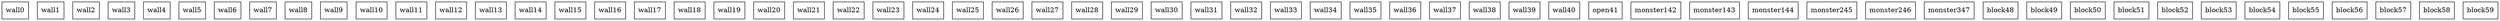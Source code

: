 graph room {
 node [shape="box"]; wall0 [pos="1,1!"]; wall1 [pos="2,1!"]; wall2 [pos="3,1!"]; wall3 [pos="4,1!"]; wall4 [pos="5,1!"]; wall5 [pos="6,1!"]; wall6 [pos="8,1!"]; wall7 [pos="9,1!"]; wall8 [pos="10,1!"]; wall9 [pos="11,1!"]; wall10 [pos="12,1!"]; wall11 [pos="13,1!"]; wall12 [pos="14,1!"]; wall13 [pos="1,2!"]; wall14 [pos="14,2!"]; wall15 [pos="1,3!"]; wall16 [pos="14,3!"]; wall17 [pos="1,4!"]; wall18 [pos="14,4!"]; wall19 [pos="1,5!"]; wall20 [pos="14,5!"]; wall21 [pos="1,6!"]; wall22 [pos="14,6!"]; wall23 [pos="1,7!"]; wall24 [pos="14,7!"]; wall25 [pos="1,8!"]; wall26 [pos="14,8!"]; wall27 [pos="1,9!"]; wall28 [pos="2,9!"]; wall29 [pos="3,9!"]; wall30 [pos="4,9!"]; wall31 [pos="5,9!"]; wall32 [pos="6,9!"]; wall33 [pos="7,9!"]; wall34 [pos="8,9!"]; wall35 [pos="9,9!"]; wall36 [pos="10,9!"]; wall37 [pos="11,9!"]; wall38 [pos="12,9!"]; wall39 [pos="13,9!"]; wall40 [pos="14,9!"]; open41 [pos="7,1!"]; monster142 [pos="5,4!"]; monster143 [pos="9,4!"]; monster144 [pos="5,5!"]; monster245 [pos="10,4!"]; monster246 [pos="2,5!"]; monster347 [pos="2,4!"]; block48 [pos="6,3!"]; block49 [pos="7,3!"]; block50 [pos="11,3!"]; block51 [pos="12,3!"]; block52 [pos="6,4!"]; block53 [pos="7,4!"]; block54 [pos="11,4!"]; block55 [pos="12,4!"]; block56 [pos="6,5!"]; block57 [pos="7,5!"]; block58 [pos="11,5!"]; block59 [pos="12,5!"]; }